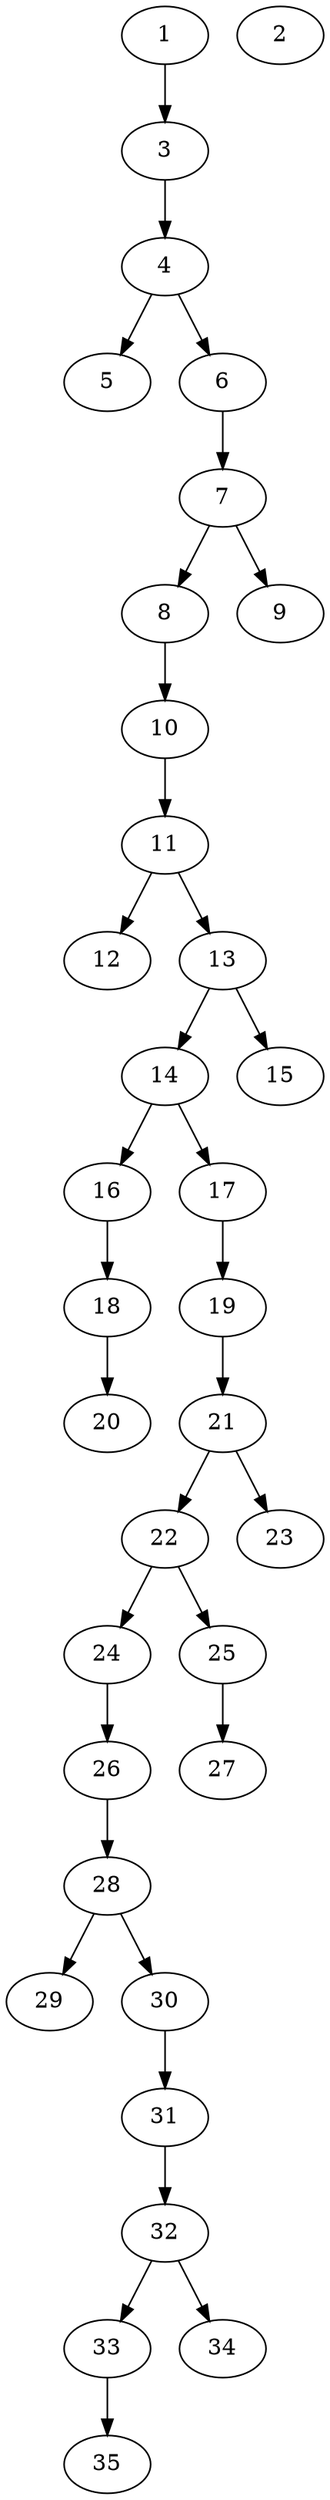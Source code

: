 // DAG automatically generated by daggen at Thu Oct  3 14:05:37 2019
// ./daggen --dot -n 35 --ccr 0.4 --fat 0.3 --regular 0.5 --density 0.5 --mindata 5242880 --maxdata 52428800 
digraph G {
  1 [size="64770560", alpha="0.02", expect_size="25908224"] 
  1 -> 3 [size ="25908224"]
  2 [size="17251840", alpha="0.13", expect_size="6900736"] 
  3 [size="61404160", alpha="0.07", expect_size="24561664"] 
  3 -> 4 [size ="24561664"]
  4 [size="21683200", alpha="0.15", expect_size="8673280"] 
  4 -> 5 [size ="8673280"]
  4 -> 6 [size ="8673280"]
  5 [size="20044800", alpha="0.06", expect_size="8017920"] 
  6 [size="68592640", alpha="0.17", expect_size="27437056"] 
  6 -> 7 [size ="27437056"]
  7 [size="16693760", alpha="0.10", expect_size="6677504"] 
  7 -> 8 [size ="6677504"]
  7 -> 9 [size ="6677504"]
  8 [size="15872000", alpha="0.01", expect_size="6348800"] 
  8 -> 10 [size ="6348800"]
  9 [size="112867840", alpha="0.14", expect_size="45147136"] 
  10 [size="37506560", alpha="0.11", expect_size="15002624"] 
  10 -> 11 [size ="15002624"]
  11 [size="98931200", alpha="0.02", expect_size="39572480"] 
  11 -> 12 [size ="39572480"]
  11 -> 13 [size ="39572480"]
  12 [size="108029440", alpha="0.07", expect_size="43211776"] 
  13 [size="68523520", alpha="0.17", expect_size="27409408"] 
  13 -> 14 [size ="27409408"]
  13 -> 15 [size ="27409408"]
  14 [size="112476160", alpha="0.17", expect_size="44990464"] 
  14 -> 16 [size ="44990464"]
  14 -> 17 [size ="44990464"]
  15 [size="80596480", alpha="0.19", expect_size="32238592"] 
  16 [size="114240000", alpha="0.03", expect_size="45696000"] 
  16 -> 18 [size ="45696000"]
  17 [size="97692160", alpha="0.00", expect_size="39076864"] 
  17 -> 19 [size ="39076864"]
  18 [size="36922880", alpha="0.17", expect_size="14769152"] 
  18 -> 20 [size ="14769152"]
  19 [size="42846720", alpha="0.18", expect_size="17138688"] 
  19 -> 21 [size ="17138688"]
  20 [size="122736640", alpha="0.04", expect_size="49094656"] 
  21 [size="69260800", alpha="0.19", expect_size="27704320"] 
  21 -> 22 [size ="27704320"]
  21 -> 23 [size ="27704320"]
  22 [size="81797120", alpha="0.14", expect_size="32718848"] 
  22 -> 24 [size ="32718848"]
  22 -> 25 [size ="32718848"]
  23 [size="124431360", alpha="0.17", expect_size="49772544"] 
  24 [size="109378560", alpha="0.02", expect_size="43751424"] 
  24 -> 26 [size ="43751424"]
  25 [size="91343360", alpha="0.08", expect_size="36537344"] 
  25 -> 27 [size ="36537344"]
  26 [size="87444480", alpha="0.04", expect_size="34977792"] 
  26 -> 28 [size ="34977792"]
  27 [size="107842560", alpha="0.20", expect_size="43137024"] 
  28 [size="109992960", alpha="0.16", expect_size="43997184"] 
  28 -> 29 [size ="43997184"]
  28 -> 30 [size ="43997184"]
  29 [size="89459200", alpha="0.10", expect_size="35783680"] 
  30 [size="80471040", alpha="0.07", expect_size="32188416"] 
  30 -> 31 [size ="32188416"]
  31 [size="105469440", alpha="0.20", expect_size="42187776"] 
  31 -> 32 [size ="42187776"]
  32 [size="98152960", alpha="0.08", expect_size="39261184"] 
  32 -> 33 [size ="39261184"]
  32 -> 34 [size ="39261184"]
  33 [size="62668800", alpha="0.05", expect_size="25067520"] 
  33 -> 35 [size ="25067520"]
  34 [size="47316480", alpha="0.20", expect_size="18926592"] 
  35 [size="60674560", alpha="0.06", expect_size="24269824"] 
}
